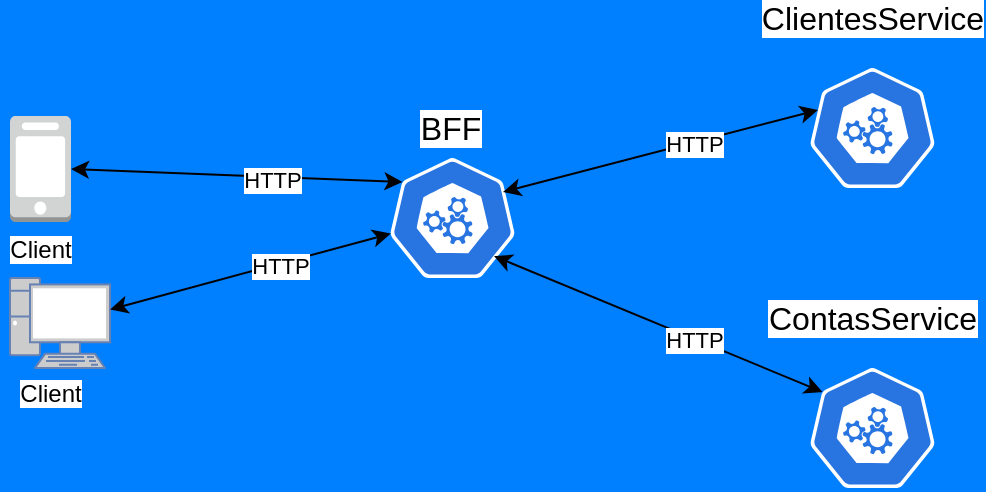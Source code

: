 <mxfile version="24.7.15">
  <diagram name="Página-1" id="Ublsm8PXHccC5S_QOOxb">
    <mxGraphModel dx="2074" dy="746" grid="1" gridSize="10" guides="1" tooltips="1" connect="1" arrows="1" fold="1" page="1" pageScale="1" pageWidth="291" pageHeight="413" background="#007FFF" math="0" shadow="0">
      <root>
        <mxCell id="0" />
        <mxCell id="1" parent="0" />
        <mxCell id="EBAW0J09sv0eh8lf7JNM-3" value="" style="aspect=fixed;sketch=0;html=1;dashed=0;whitespace=wrap;verticalLabelPosition=bottom;verticalAlign=top;fillColor=#2875E2;strokeColor=#ffffff;points=[[0.005,0.63,0],[0.1,0.2,0],[0.9,0.2,0],[0.5,0,0],[0.995,0.63,0],[0.72,0.99,0],[0.5,1,0],[0.28,0.99,0]];shape=mxgraph.kubernetes.icon2;prIcon=api" vertex="1" parent="1">
          <mxGeometry x="520" y="130" width="62.5" height="60" as="geometry" />
        </mxCell>
        <mxCell id="EBAW0J09sv0eh8lf7JNM-4" value="ClientesService" style="edgeLabel;html=1;align=center;verticalAlign=middle;resizable=0;points=[];fontSize=16;" vertex="1" connectable="0" parent="1">
          <mxGeometry x="569.997" y="110.0" as="geometry">
            <mxPoint x="-19" y="-5" as="offset" />
          </mxGeometry>
        </mxCell>
        <mxCell id="EBAW0J09sv0eh8lf7JNM-5" value="" style="aspect=fixed;sketch=0;html=1;dashed=0;whitespace=wrap;verticalLabelPosition=bottom;verticalAlign=top;fillColor=#2875E2;strokeColor=#ffffff;points=[[0.005,0.63,0],[0.1,0.2,0],[0.9,0.2,0],[0.5,0,0],[0.995,0.63,0],[0.72,0.99,0],[0.5,1,0],[0.28,0.99,0]];shape=mxgraph.kubernetes.icon2;prIcon=api" vertex="1" parent="1">
          <mxGeometry x="520" y="280" width="62.5" height="60" as="geometry" />
        </mxCell>
        <mxCell id="EBAW0J09sv0eh8lf7JNM-6" value="ContasService" style="edgeLabel;html=1;align=center;verticalAlign=middle;resizable=0;points=[];fontSize=16;" vertex="1" connectable="0" parent="1">
          <mxGeometry x="569.997" y="260.0" as="geometry">
            <mxPoint x="-19" y="-5" as="offset" />
          </mxGeometry>
        </mxCell>
        <mxCell id="EBAW0J09sv0eh8lf7JNM-8" value="&lt;span style=&quot;background-color: rgb(255, 255, 255);&quot;&gt;Client&lt;/span&gt;" style="outlineConnect=0;dashed=0;verticalLabelPosition=bottom;verticalAlign=top;align=center;html=1;shape=mxgraph.aws3.mobile_client;fillColor=#D2D3D3;gradientColor=none;" vertex="1" parent="1">
          <mxGeometry x="120" y="154" width="30.5" height="53" as="geometry" />
        </mxCell>
        <mxCell id="EBAW0J09sv0eh8lf7JNM-13" value="" style="group" vertex="1" connectable="0" parent="1">
          <mxGeometry x="310" y="160.0" width="62.5" height="75.0" as="geometry" />
        </mxCell>
        <mxCell id="EBAW0J09sv0eh8lf7JNM-1" value="" style="aspect=fixed;sketch=0;html=1;dashed=0;whitespace=wrap;verticalLabelPosition=bottom;verticalAlign=top;fillColor=#2875E2;strokeColor=#ffffff;points=[[0.005,0.63,0],[0.1,0.2,0],[0.9,0.2,0],[0.5,0,0],[0.995,0.63,0],[0.72,0.99,0],[0.5,1,0],[0.28,0.99,0]];shape=mxgraph.kubernetes.icon2;prIcon=api" vertex="1" parent="EBAW0J09sv0eh8lf7JNM-13">
          <mxGeometry y="15.0" width="62.5" height="60" as="geometry" />
        </mxCell>
        <mxCell id="EBAW0J09sv0eh8lf7JNM-2" value="BFF" style="edgeLabel;html=1;align=center;verticalAlign=middle;resizable=0;points=[];fontSize=16;" vertex="1" connectable="0" parent="EBAW0J09sv0eh8lf7JNM-13">
          <mxGeometry x="48.997" y="5" as="geometry">
            <mxPoint x="-19" y="-5" as="offset" />
          </mxGeometry>
        </mxCell>
        <mxCell id="EBAW0J09sv0eh8lf7JNM-14" value="ent" style="fontColor=#0066CC;verticalAlign=top;verticalLabelPosition=bottom;labelPosition=center;align=center;html=1;outlineConnect=0;fillColor=#CCCCCC;strokeColor=#6881B3;gradientColor=none;gradientDirection=north;strokeWidth=2;shape=mxgraph.networks.pc;" vertex="1" parent="1">
          <mxGeometry x="120" y="235" width="50" height="45" as="geometry" />
        </mxCell>
        <mxCell id="EBAW0J09sv0eh8lf7JNM-19" value="&lt;span style=&quot;background-color: rgb(255, 255, 255);&quot;&gt;Client&lt;/span&gt;" style="text;html=1;align=center;verticalAlign=middle;resizable=0;points=[];autosize=1;strokeColor=none;fillColor=none;" vertex="1" parent="1">
          <mxGeometry x="115" y="278" width="50" height="30" as="geometry" />
        </mxCell>
        <mxCell id="EBAW0J09sv0eh8lf7JNM-22" value="" style="endArrow=classic;startArrow=classic;html=1;rounded=0;exitX=1;exitY=0.5;exitDx=0;exitDy=0;exitPerimeter=0;entryX=0.1;entryY=0.2;entryDx=0;entryDy=0;entryPerimeter=0;" edge="1" parent="1" source="EBAW0J09sv0eh8lf7JNM-8" target="EBAW0J09sv0eh8lf7JNM-1">
          <mxGeometry width="50" height="50" relative="1" as="geometry">
            <mxPoint x="220" y="190" as="sourcePoint" />
            <mxPoint x="270" y="140" as="targetPoint" />
          </mxGeometry>
        </mxCell>
        <mxCell id="EBAW0J09sv0eh8lf7JNM-23" value="HTTP" style="edgeLabel;html=1;align=center;verticalAlign=middle;resizable=0;points=[];" vertex="1" connectable="0" parent="EBAW0J09sv0eh8lf7JNM-22">
          <mxGeometry x="0.213" y="-1" relative="1" as="geometry">
            <mxPoint as="offset" />
          </mxGeometry>
        </mxCell>
        <mxCell id="EBAW0J09sv0eh8lf7JNM-24" value="" style="endArrow=classic;startArrow=classic;html=1;rounded=0;entryX=0.005;entryY=0.63;entryDx=0;entryDy=0;entryPerimeter=0;" edge="1" parent="1" source="EBAW0J09sv0eh8lf7JNM-14" target="EBAW0J09sv0eh8lf7JNM-1">
          <mxGeometry width="50" height="50" relative="1" as="geometry">
            <mxPoint x="161" y="191" as="sourcePoint" />
            <mxPoint x="326" y="197" as="targetPoint" />
          </mxGeometry>
        </mxCell>
        <mxCell id="EBAW0J09sv0eh8lf7JNM-25" value="HTTP" style="edgeLabel;html=1;align=center;verticalAlign=middle;resizable=0;points=[];" vertex="1" connectable="0" parent="EBAW0J09sv0eh8lf7JNM-24">
          <mxGeometry x="0.213" y="-1" relative="1" as="geometry">
            <mxPoint as="offset" />
          </mxGeometry>
        </mxCell>
        <mxCell id="EBAW0J09sv0eh8lf7JNM-26" value="" style="endArrow=classic;startArrow=classic;html=1;rounded=0;entryX=0.064;entryY=0.35;entryDx=0;entryDy=0;entryPerimeter=0;" edge="1" parent="1" target="EBAW0J09sv0eh8lf7JNM-3">
          <mxGeometry width="50" height="50" relative="1" as="geometry">
            <mxPoint x="366.5" y="192" as="sourcePoint" />
            <mxPoint x="506.5" y="154" as="targetPoint" />
          </mxGeometry>
        </mxCell>
        <mxCell id="EBAW0J09sv0eh8lf7JNM-27" value="HTTP" style="edgeLabel;html=1;align=center;verticalAlign=middle;resizable=0;points=[];" vertex="1" connectable="0" parent="EBAW0J09sv0eh8lf7JNM-26">
          <mxGeometry x="0.213" y="-1" relative="1" as="geometry">
            <mxPoint as="offset" />
          </mxGeometry>
        </mxCell>
        <mxCell id="EBAW0J09sv0eh8lf7JNM-28" value="" style="endArrow=classic;startArrow=classic;html=1;rounded=0;entryX=0.1;entryY=0.2;entryDx=0;entryDy=0;entryPerimeter=0;exitX=0.832;exitY=0.817;exitDx=0;exitDy=0;exitPerimeter=0;" edge="1" parent="1" source="EBAW0J09sv0eh8lf7JNM-1" target="EBAW0J09sv0eh8lf7JNM-5">
          <mxGeometry width="50" height="50" relative="1" as="geometry">
            <mxPoint x="390" y="235" as="sourcePoint" />
            <mxPoint x="547.5" y="194" as="targetPoint" />
          </mxGeometry>
        </mxCell>
        <mxCell id="EBAW0J09sv0eh8lf7JNM-29" value="HTTP" style="edgeLabel;html=1;align=center;verticalAlign=middle;resizable=0;points=[];" vertex="1" connectable="0" parent="EBAW0J09sv0eh8lf7JNM-28">
          <mxGeometry x="0.213" y="-1" relative="1" as="geometry">
            <mxPoint as="offset" />
          </mxGeometry>
        </mxCell>
      </root>
    </mxGraphModel>
  </diagram>
</mxfile>
